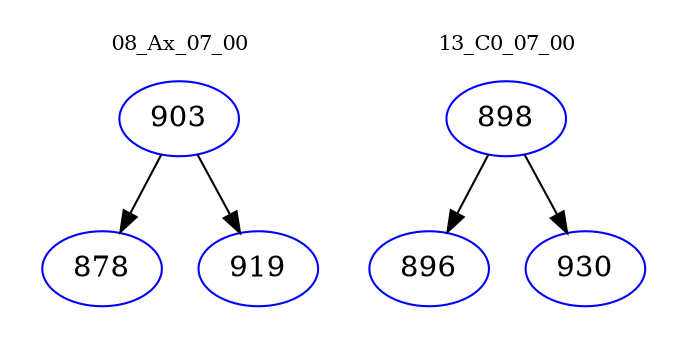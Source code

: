digraph{
subgraph cluster_0 {
color = white
label = "08_Ax_07_00";
fontsize=10;
T0_903 [label="903", color="blue"]
T0_903 -> T0_878 [color="black"]
T0_878 [label="878", color="blue"]
T0_903 -> T0_919 [color="black"]
T0_919 [label="919", color="blue"]
}
subgraph cluster_1 {
color = white
label = "13_C0_07_00";
fontsize=10;
T1_898 [label="898", color="blue"]
T1_898 -> T1_896 [color="black"]
T1_896 [label="896", color="blue"]
T1_898 -> T1_930 [color="black"]
T1_930 [label="930", color="blue"]
}
}
